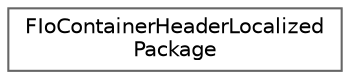 digraph "Graphical Class Hierarchy"
{
 // INTERACTIVE_SVG=YES
 // LATEX_PDF_SIZE
  bgcolor="transparent";
  edge [fontname=Helvetica,fontsize=10,labelfontname=Helvetica,labelfontsize=10];
  node [fontname=Helvetica,fontsize=10,shape=box,height=0.2,width=0.4];
  rankdir="LR";
  Node0 [id="Node000000",label="FIoContainerHeaderLocalized\lPackage",height=0.2,width=0.4,color="grey40", fillcolor="white", style="filled",URL="$d2/d31/structFIoContainerHeaderLocalizedPackage.html",tooltip=" "];
}

